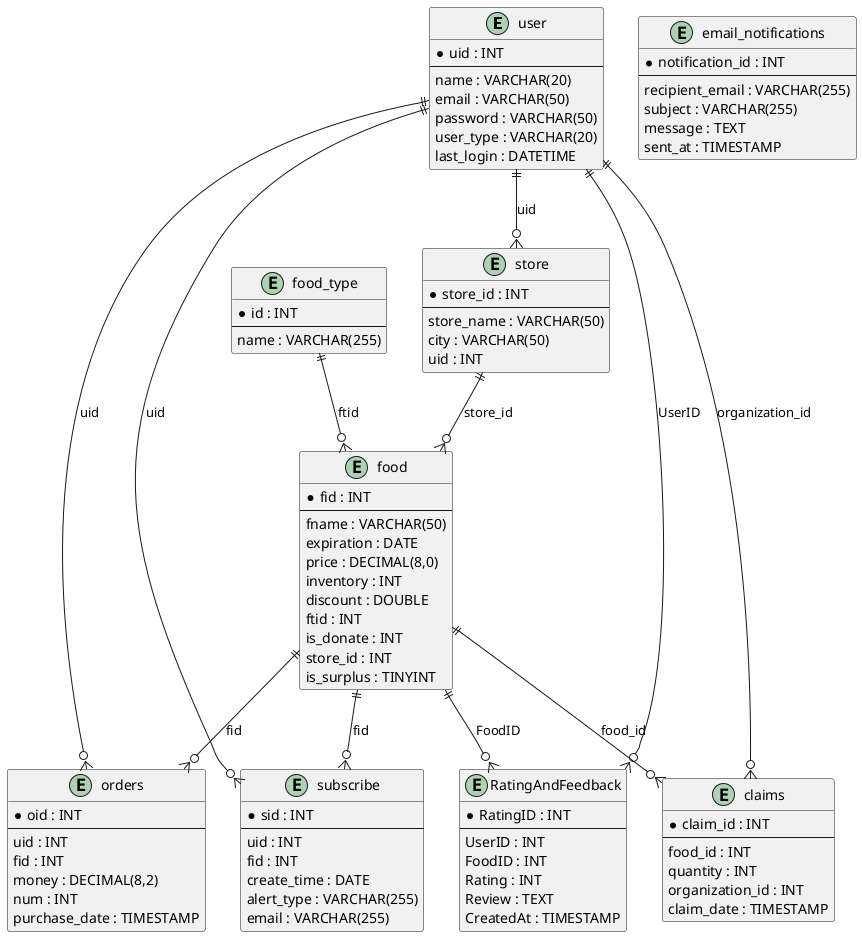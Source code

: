 @startuml

entity user {
  * uid : INT
  --
  name : VARCHAR(20)
  email : VARCHAR(50)
  password : VARCHAR(50)
  user_type : VARCHAR(20)
  last_login : DATETIME
}

entity food {
  * fid : INT
  --
  fname : VARCHAR(50)
  expiration : DATE
  price : DECIMAL(8,0)
  inventory : INT
  discount : DOUBLE
  ftid : INT
  is_donate : INT
  store_id : INT
  is_surplus : TINYINT
}

entity food_type {
  * id : INT
  --
  name : VARCHAR(255)
}

entity orders {
  * oid : INT
  --
  uid : INT
  fid : INT
  money : DECIMAL(8,2)
  num : INT
  purchase_date : TIMESTAMP
}

entity store {
  * store_id : INT
  --
  store_name : VARCHAR(50)
  city : VARCHAR(50)
  uid : INT
}

entity subscribe {
  * sid : INT
  --
  uid : INT
  fid : INT
  create_time : DATE
  alert_type : VARCHAR(255)
  email : VARCHAR(255)
}

entity RatingAndFeedback {
  * RatingID : INT
  --
  UserID : INT
  FoodID : INT
  Rating : INT
  Review : TEXT
  CreatedAt : TIMESTAMP
}

entity claims {
  * claim_id : INT
  --
  food_id : INT
  quantity : INT
  organization_id : INT
  claim_date : TIMESTAMP
}

entity email_notifications {
  * notification_id : INT
  --
  recipient_email : VARCHAR(255)
  subject : VARCHAR(255)
  message : TEXT
  sent_at : TIMESTAMP
}

user ||--o{ orders : "uid"
user ||--o{ subscribe : "uid"
user ||--o{ RatingAndFeedback : "UserID"
user ||--o{ claims : "organization_id"
user ||--o{ store : "uid"
food_type ||--o{ food : "ftid"
food ||--o{ orders : "fid"
food ||--o{ subscribe : "fid"
food ||--o{ RatingAndFeedback : "FoodID"
food ||--o{ claims : "food_id"
store ||--o{ food : "store_id"

@enduml